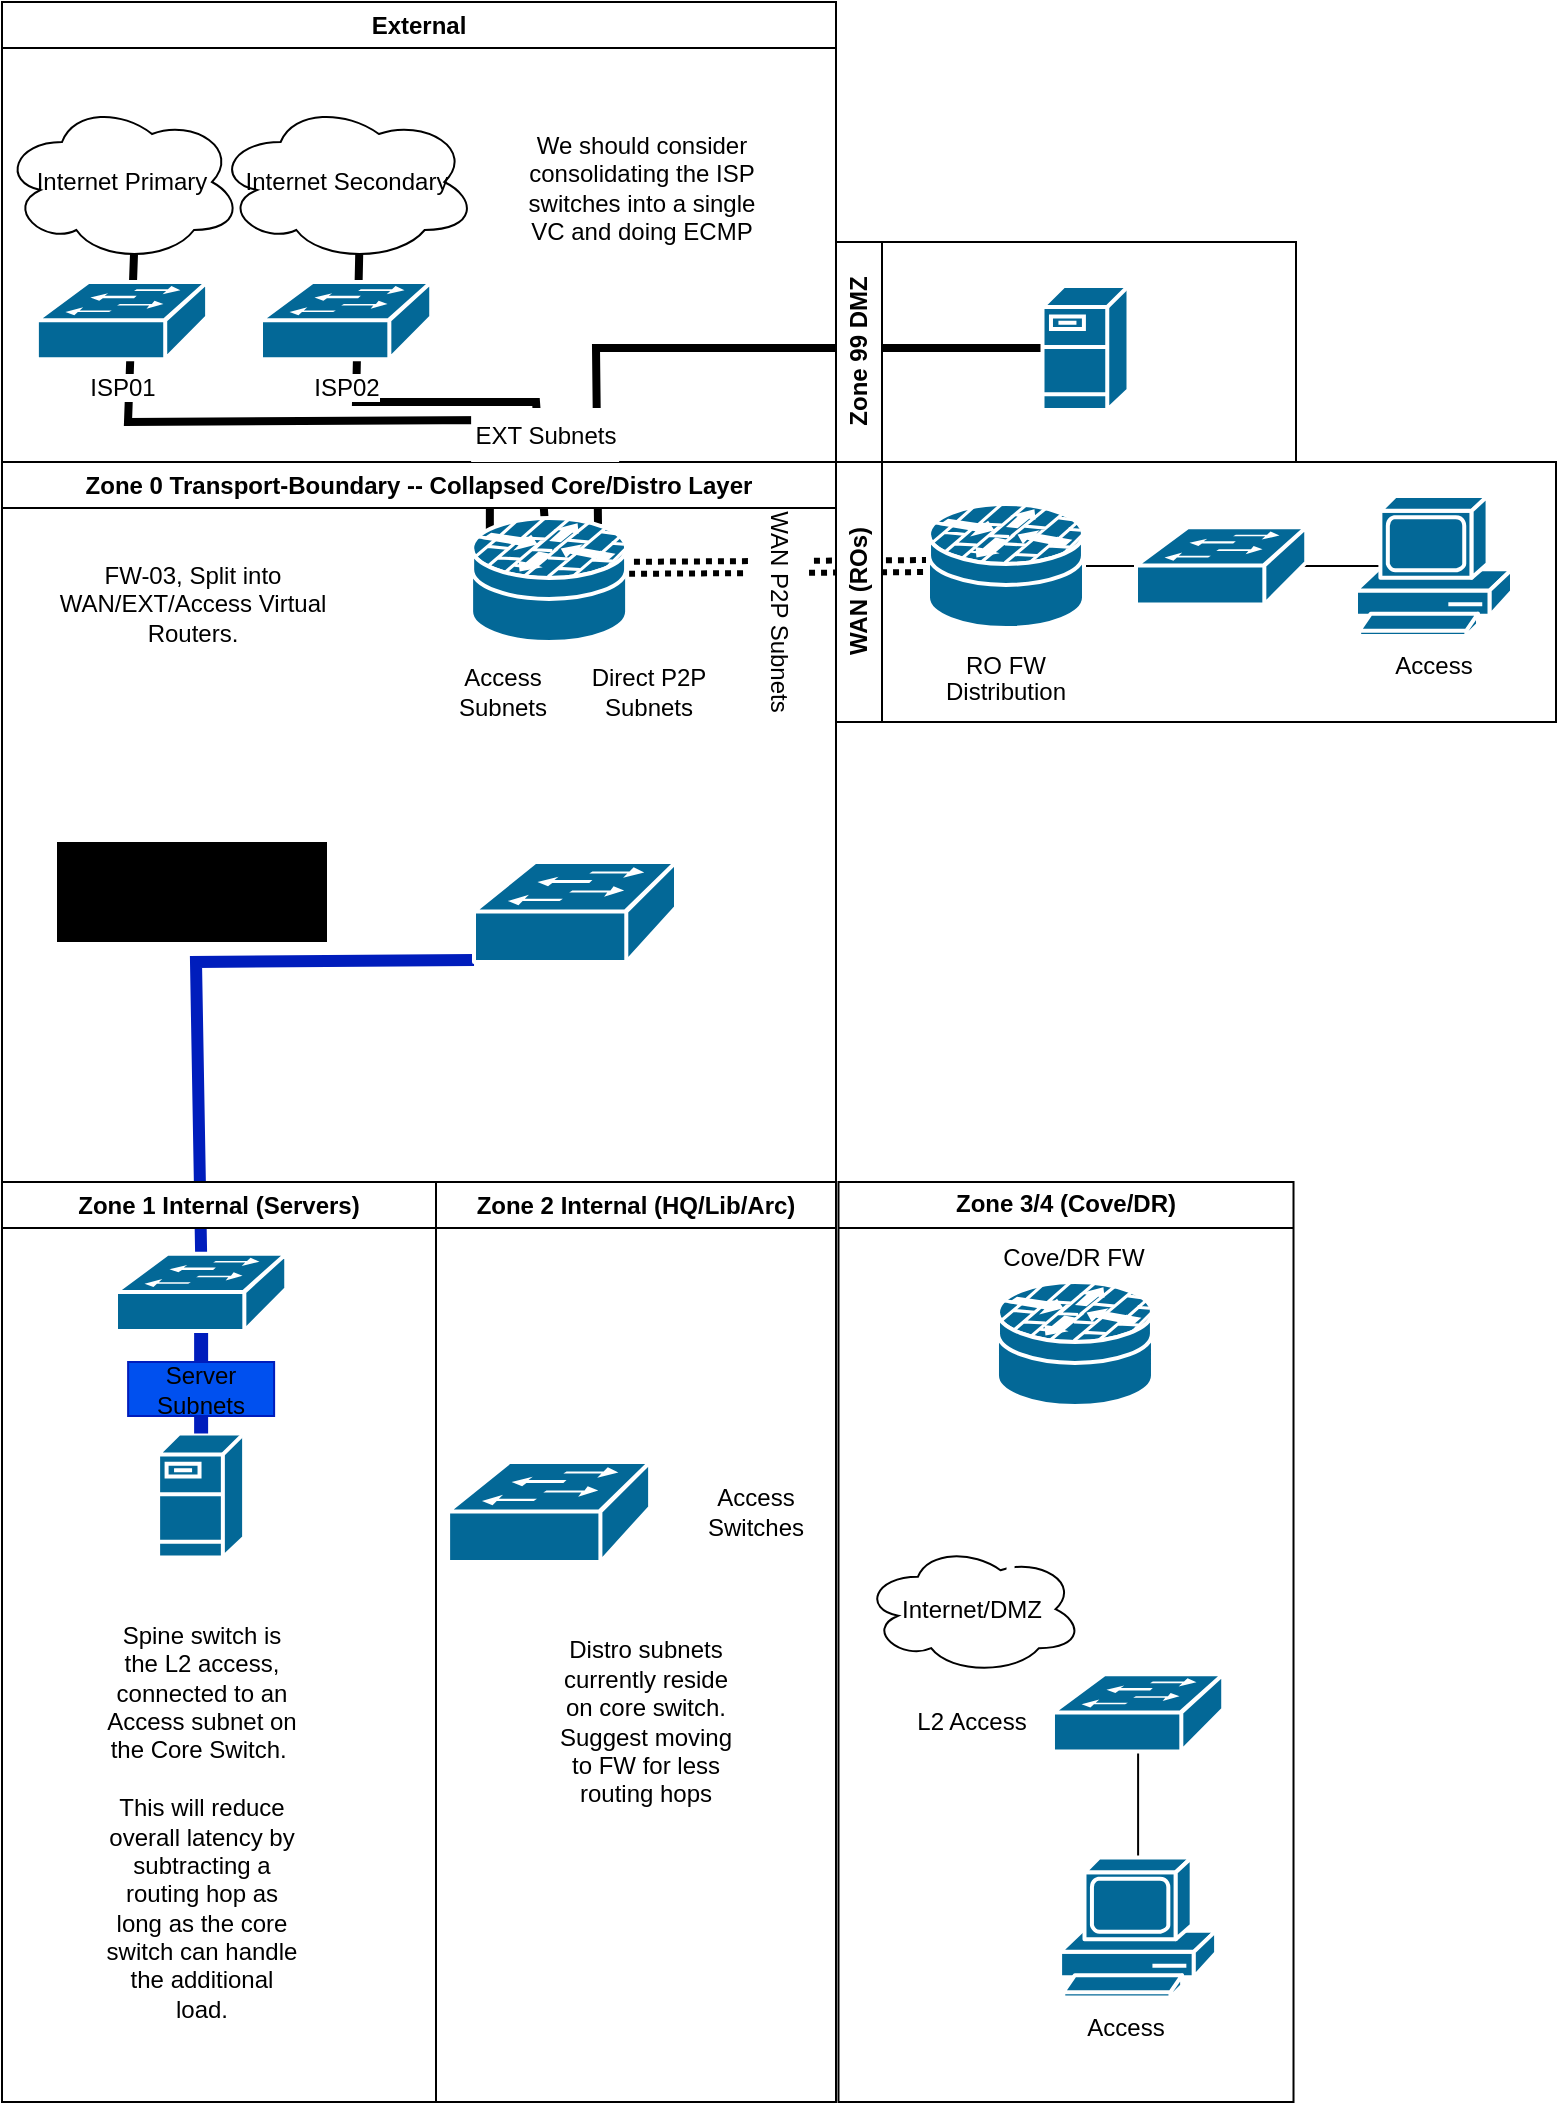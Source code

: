 <mxfile version="26.1.1" pages="2">
  <diagram name="L3 Topo" id="GOpjCKeXJividRKamB3C">
    <mxGraphModel dx="1674" dy="746" grid="1" gridSize="10" guides="1" tooltips="1" connect="1" arrows="1" fold="1" page="1" pageScale="1" pageWidth="850" pageHeight="1100" math="0" shadow="0">
      <root>
        <mxCell id="0" />
        <mxCell id="1" parent="0" />
        <mxCell id="b4gVF8QMprVjReMdnKNw-8" value="" style="rounded=0;orthogonalLoop=1;jettySize=auto;html=1;endArrow=none;startFill=0;entryX=0.55;entryY=0.95;entryDx=0;entryDy=0;entryPerimeter=0;strokeWidth=4;" edge="1" parent="1" source="XTu77mCVGWq_RQ6g_cSt-64" target="XTu77mCVGWq_RQ6g_cSt-61">
          <mxGeometry relative="1" as="geometry">
            <mxPoint x="277" y="120" as="targetPoint" />
            <Array as="points">
              <mxPoint x="270" y="200" />
              <mxPoint x="180" y="200" />
            </Array>
          </mxGeometry>
        </mxCell>
        <mxCell id="b4gVF8QMprVjReMdnKNw-6" value="" style="endArrow=none;html=1;rounded=0;entryX=0.55;entryY=0.95;entryDx=0;entryDy=0;entryPerimeter=0;exitX=0.12;exitY=0.09;exitDx=0;exitDy=0;exitPerimeter=0;strokeWidth=4;" edge="1" parent="1" source="XTu77mCVGWq_RQ6g_cSt-64" target="jJH2B-7xsKmhPhyJe4CN-2">
          <mxGeometry width="50" height="50" relative="1" as="geometry">
            <mxPoint x="280" y="310" as="sourcePoint" />
            <mxPoint x="330" y="260" as="targetPoint" />
            <Array as="points">
              <mxPoint x="247" y="209" />
              <mxPoint x="66" y="210" />
            </Array>
          </mxGeometry>
        </mxCell>
        <mxCell id="XTu77mCVGWq_RQ6g_cSt-40" value="" style="endArrow=none;html=1;rounded=0;exitX=0.5;exitY=0;exitDx=0;exitDy=0;exitPerimeter=0;entryX=0.5;entryY=1;entryDx=0;entryDy=0;entryPerimeter=0;strokeWidth=4;strokeColor=light-dark(#FFFFFF,#FFFF99);" parent="1" source="re71gaIuVMO5YuEKO1F2-12" target="XTu77mCVGWq_RQ6g_cSt-64" edge="1">
          <mxGeometry width="50" height="50" relative="1" as="geometry">
            <mxPoint x="276.06" y="550" as="sourcePoint" />
            <mxPoint x="276.34" y="320" as="targetPoint" />
          </mxGeometry>
        </mxCell>
        <mxCell id="jJH2B-7xsKmhPhyJe4CN-14" value="" style="endArrow=none;html=1;rounded=0;entryX=0;entryY=0.5;entryDx=0;entryDy=0;entryPerimeter=0;exitX=1;exitY=0;exitDx=0;exitDy=0;exitPerimeter=0;strokeWidth=4;" parent="1" target="jJH2B-7xsKmhPhyJe4CN-13" edge="1">
          <mxGeometry width="50" height="50" relative="1" as="geometry">
            <mxPoint x="301" y="261" as="sourcePoint" />
            <mxPoint x="350" y="320" as="targetPoint" />
            <Array as="points">
              <mxPoint x="300" y="173" />
            </Array>
          </mxGeometry>
        </mxCell>
        <mxCell id="jJH2B-7xsKmhPhyJe4CN-24" value="" style="endArrow=none;html=1;rounded=0;exitX=0;exitY=0.98;exitDx=0;exitDy=0;exitPerimeter=0;strokeWidth=6;strokeColor=#001DBC;entryX=0.5;entryY=0;entryDx=0;entryDy=0;entryPerimeter=0;fillColor=#0050ef;" parent="1" target="XTu77mCVGWq_RQ6g_cSt-53" edge="1" source="XTu77mCVGWq_RQ6g_cSt-58">
          <mxGeometry width="50" height="50" relative="1" as="geometry">
            <mxPoint x="251" y="283" as="sourcePoint" />
            <mxPoint x="180" y="650" as="targetPoint" />
            <Array as="points">
              <mxPoint x="100" y="480" />
            </Array>
          </mxGeometry>
        </mxCell>
        <mxCell id="XTu77mCVGWq_RQ6g_cSt-25" value="" style="endArrow=none;html=1;rounded=0;entryX=0.88;entryY=0.91;entryDx=0;entryDy=0;entryPerimeter=0;exitX=0;exitY=0.5;exitDx=0;exitDy=0;exitPerimeter=0;strokeWidth=4;strokeColor=light-dark(#FFFFFF,#99FF99);" parent="1" source="XTu77mCVGWq_RQ6g_cSt-31" target="XTu77mCVGWq_RQ6g_cSt-64" edge="1">
          <mxGeometry width="50" height="50" relative="1" as="geometry">
            <mxPoint x="496" y="676.5" as="sourcePoint" />
            <mxPoint x="305.64" y="426.2" as="targetPoint" />
            <Array as="points">
              <mxPoint x="310" y="670" />
            </Array>
          </mxGeometry>
        </mxCell>
        <mxCell id="XTu77mCVGWq_RQ6g_cSt-16" value="" style="endArrow=none;html=1;rounded=0;entryX=0;entryY=0.5;entryDx=0;entryDy=0;entryPerimeter=0;exitX=1;exitY=0.5;exitDx=0;exitDy=0;exitPerimeter=0;dashed=1;dashPattern=1 1;shape=link;strokeWidth=3;strokeColor=light-dark(#000000,#FF9999);" parent="1" edge="1">
          <mxGeometry width="50" height="50" relative="1" as="geometry">
            <mxPoint x="301" y="283" as="sourcePoint" />
            <mxPoint x="469.5" y="282" as="targetPoint" />
          </mxGeometry>
        </mxCell>
        <mxCell id="jJH2B-7xsKmhPhyJe4CN-4" value="External" style="swimlane;whiteSpace=wrap;html=1;" parent="1" vertex="1">
          <mxGeometry x="3" width="417" height="230" as="geometry" />
        </mxCell>
        <mxCell id="jJH2B-7xsKmhPhyJe4CN-2" value="Internet Primary" style="ellipse;shape=cloud;whiteSpace=wrap;html=1;" parent="jJH2B-7xsKmhPhyJe4CN-4" vertex="1">
          <mxGeometry y="50" width="120" height="80" as="geometry" />
        </mxCell>
        <mxCell id="XTu77mCVGWq_RQ6g_cSt-61" value="Internet Secondary" style="ellipse;shape=cloud;whiteSpace=wrap;html=1;" parent="jJH2B-7xsKmhPhyJe4CN-4" vertex="1">
          <mxGeometry x="106.56" y="50" width="131" height="80" as="geometry" />
        </mxCell>
        <mxCell id="b4gVF8QMprVjReMdnKNw-4" value="&lt;span style=&quot;background-color: light-dark(#ffffff, var(--ge-dark-color, #121212));&quot;&gt;ISP01&lt;/span&gt;" style="shape=mxgraph.cisco.switches.workgroup_switch;sketch=0;html=1;pointerEvents=1;dashed=0;fillColor=#036897;strokeColor=#ffffff;strokeWidth=2;verticalLabelPosition=bottom;verticalAlign=top;align=center;outlineConnect=0;" vertex="1" parent="jJH2B-7xsKmhPhyJe4CN-4">
          <mxGeometry x="17.44" y="140.0" width="85.12" height="38.63" as="geometry" />
        </mxCell>
        <mxCell id="b4gVF8QMprVjReMdnKNw-7" value="&lt;span style=&quot;background-color: light-dark(#ffffff, var(--ge-dark-color, #121212));&quot;&gt;ISP02&lt;/span&gt;" style="shape=mxgraph.cisco.switches.workgroup_switch;sketch=0;html=1;pointerEvents=1;dashed=0;fillColor=#036897;strokeColor=#ffffff;strokeWidth=2;verticalLabelPosition=bottom;verticalAlign=top;align=center;outlineConnect=0;" vertex="1" parent="jJH2B-7xsKmhPhyJe4CN-4">
          <mxGeometry x="129.5" y="140.0" width="85.12" height="38.63" as="geometry" />
        </mxCell>
        <mxCell id="b4gVF8QMprVjReMdnKNw-9" value="We should consider consolidating the ISP switches into a single VC and doing ECMP" style="text;html=1;align=center;verticalAlign=middle;whiteSpace=wrap;rounded=0;" vertex="1" parent="jJH2B-7xsKmhPhyJe4CN-4">
          <mxGeometry x="260" y="50" width="120" height="85" as="geometry" />
        </mxCell>
        <mxCell id="jJH2B-7xsKmhPhyJe4CN-8" value="Zone 0 Transport-Boundary -- Collapsed Core/Distro Layer" style="swimlane;whiteSpace=wrap;html=1;" parent="1" vertex="1">
          <mxGeometry x="3" y="230" width="417" height="360" as="geometry" />
        </mxCell>
        <mxCell id="jJH2B-7xsKmhPhyJe4CN-9" value="FW-03, Split into WAN/EXT/Access Virtual Routers." style="text;html=1;align=center;verticalAlign=middle;whiteSpace=wrap;rounded=0;fillColor=default;" parent="jJH2B-7xsKmhPhyJe4CN-8" vertex="1">
          <mxGeometry x="17.5" y="31" width="155" height="79" as="geometry" />
        </mxCell>
        <mxCell id="re71gaIuVMO5YuEKO1F2-9" value="&lt;font style=&quot;color: light-dark(rgb(0, 0, 0), rgb(3, 3, 3));&quot;&gt;WAN P2P Subnets&lt;/font&gt;" style="text;html=1;align=center;verticalAlign=middle;whiteSpace=wrap;rounded=0;fillColor=light-dark(#FFFFFF,#FF9999);fillStyle=solid;rotation=90;" parent="jJH2B-7xsKmhPhyJe4CN-8" vertex="1">
          <mxGeometry x="337" y="60" width="103" height="30" as="geometry" />
        </mxCell>
        <mxCell id="XTu77mCVGWq_RQ6g_cSt-42" value="&lt;font style=&quot;color: light-dark(rgb(0, 0, 0), rgb(0, 0, 0));&quot;&gt;Access Subnets&lt;/font&gt;" style="text;html=1;align=center;verticalAlign=middle;whiteSpace=wrap;rounded=0;fillColor=light-dark(#FFFFFF,#FFFF99);" parent="jJH2B-7xsKmhPhyJe4CN-8" vertex="1">
          <mxGeometry x="214" y="100" width="73" height="30" as="geometry" />
        </mxCell>
        <mxCell id="XTu77mCVGWq_RQ6g_cSt-52" value="&lt;font style=&quot;color: light-dark(rgb(0, 0, 0), rgb(0, 0, 0));&quot;&gt;Direct P2P Subnets&lt;/font&gt;" style="text;html=1;align=center;verticalAlign=middle;whiteSpace=wrap;rounded=0;fillColor=light-dark(#FFFFFF,#99FF99);" parent="jJH2B-7xsKmhPhyJe4CN-8" vertex="1">
          <mxGeometry x="287" y="100" width="73" height="30" as="geometry" />
        </mxCell>
        <mxCell id="XTu77mCVGWq_RQ6g_cSt-58" value="" style="shape=mxgraph.cisco.switches.workgroup_switch;sketch=0;html=1;pointerEvents=1;dashed=0;fillColor=#036897;strokeColor=#ffffff;strokeWidth=2;verticalLabelPosition=bottom;verticalAlign=top;align=center;outlineConnect=0;" parent="jJH2B-7xsKmhPhyJe4CN-8" vertex="1">
          <mxGeometry x="236" y="200" width="101" height="50" as="geometry" />
        </mxCell>
        <mxCell id="XTu77mCVGWq_RQ6g_cSt-64" value="" style="shape=mxgraph.cisco.security.router_firewall;sketch=0;html=1;pointerEvents=1;dashed=0;fillColor=#036897;strokeColor=#ffffff;strokeWidth=2;verticalLabelPosition=bottom;verticalAlign=top;align=center;outlineConnect=0;" parent="jJH2B-7xsKmhPhyJe4CN-8" vertex="1">
          <mxGeometry x="234.56" y="28" width="78" height="62" as="geometry" />
        </mxCell>
        <mxCell id="jJH2B-7xsKmhPhyJe4CN-26" value="Core Switch is fully L2. Spine keeps 80G uplink through LAG." style="text;html=1;align=center;verticalAlign=middle;whiteSpace=wrap;rounded=0;fillColor=light-dark(#000000,#030303);fillStyle=solid;" parent="jJH2B-7xsKmhPhyJe4CN-8" vertex="1">
          <mxGeometry x="27.5" y="190" width="135" height="50" as="geometry" />
        </mxCell>
        <mxCell id="jJH2B-7xsKmhPhyJe4CN-10" value="Zone 99 DMZ" style="swimlane;horizontal=0;whiteSpace=wrap;html=1;flipH=1;flipV=0;direction=west;" parent="1" vertex="1">
          <mxGeometry x="420" y="120" width="230" height="110" as="geometry" />
        </mxCell>
        <mxCell id="jJH2B-7xsKmhPhyJe4CN-13" value="" style="shape=mxgraph.cisco.servers.fileserver;sketch=0;html=1;pointerEvents=1;dashed=0;fillColor=#036897;strokeColor=#ffffff;strokeWidth=2;verticalLabelPosition=bottom;verticalAlign=top;align=center;outlineConnect=0;" parent="jJH2B-7xsKmhPhyJe4CN-10" vertex="1">
          <mxGeometry x="103.25" y="22" width="43" height="62" as="geometry" />
        </mxCell>
        <mxCell id="jJH2B-7xsKmhPhyJe4CN-18" value="Zone 2 Internal (HQ/Lib/Arc)" style="swimlane;whiteSpace=wrap;html=1;" parent="1" vertex="1">
          <mxGeometry x="220" y="590" width="200" height="460" as="geometry">
            <mxRectangle x="220" y="590" width="190" height="30" as="alternateBounds" />
          </mxGeometry>
        </mxCell>
        <mxCell id="jJH2B-7xsKmhPhyJe4CN-28" value="Access Switches" style="text;html=1;align=center;verticalAlign=middle;whiteSpace=wrap;rounded=0;" parent="jJH2B-7xsKmhPhyJe4CN-18" vertex="1">
          <mxGeometry x="130" y="150" width="60" height="30" as="geometry" />
        </mxCell>
        <mxCell id="re71gaIuVMO5YuEKO1F2-12" value="" style="shape=mxgraph.cisco.switches.workgroup_switch;sketch=0;html=1;pointerEvents=1;dashed=0;fillColor=#036897;strokeColor=#ffffff;strokeWidth=2;verticalLabelPosition=bottom;verticalAlign=top;align=center;outlineConnect=0;" parent="jJH2B-7xsKmhPhyJe4CN-18" vertex="1">
          <mxGeometry x="6.06" y="140" width="101" height="50" as="geometry" />
        </mxCell>
        <mxCell id="XTu77mCVGWq_RQ6g_cSt-56" value="Distro subnets currently reside on core switch. Suggest moving to FW for less routing hops" style="text;html=1;align=center;verticalAlign=middle;whiteSpace=wrap;rounded=0;" parent="jJH2B-7xsKmhPhyJe4CN-18" vertex="1">
          <mxGeometry x="55" y="210" width="100" height="120" as="geometry" />
        </mxCell>
        <mxCell id="jJH2B-7xsKmhPhyJe4CN-41" value="Zone 3/4 (Cove/DR)" style="swimlane;horizontal=0;whiteSpace=wrap;html=1;startSize=23;rotation=90;" parent="1" vertex="1">
          <mxGeometry x="305" y="706.24" width="460" height="227.51" as="geometry" />
        </mxCell>
        <mxCell id="re71gaIuVMO5YuEKO1F2-5" value="Cove/DR FW" style="text;html=1;align=center;verticalAlign=middle;whiteSpace=wrap;rounded=0;rotation=0;" parent="jJH2B-7xsKmhPhyJe4CN-41" vertex="1">
          <mxGeometry x="174.49" y="-93.5" width="120" height="30" as="geometry" />
        </mxCell>
        <mxCell id="XTu77mCVGWq_RQ6g_cSt-9" value="Internet/DMZ" style="ellipse;shape=cloud;whiteSpace=wrap;html=1;rotation=0;" parent="jJH2B-7xsKmhPhyJe4CN-41" vertex="1">
          <mxGeometry x="128.49" y="64.86" width="110" height="65" as="geometry" />
        </mxCell>
        <mxCell id="XTu77mCVGWq_RQ6g_cSt-10" value="" style="endArrow=none;html=1;rounded=0;entryX=0.625;entryY=0.2;entryDx=0;entryDy=0;entryPerimeter=0;exitX=0.12;exitY=0.91;exitDx=0;exitDy=0;exitPerimeter=0;strokeWidth=4;strokeColor=light-dark(#FFFFFF,#FFFF99);" parent="jJH2B-7xsKmhPhyJe4CN-41" source="XTu77mCVGWq_RQ6g_cSt-31" edge="1">
          <mxGeometry width="50" height="50" relative="1" as="geometry">
            <mxPoint x="203.85" y="-10.8" as="sourcePoint" />
            <mxPoint x="202.24" y="77.86" as="targetPoint" />
          </mxGeometry>
        </mxCell>
        <mxCell id="XTu77mCVGWq_RQ6g_cSt-27" value="" style="endArrow=none;html=1;rounded=0;entryX=0.88;entryY=0.91;entryDx=0;entryDy=0;entryPerimeter=0;exitX=0.5;exitY=0;exitDx=0;exitDy=0;exitPerimeter=0;strokeWidth=4;strokeColor=light-dark(#FFFFFF,#FFFF99);" parent="jJH2B-7xsKmhPhyJe4CN-41" source="XTu77mCVGWq_RQ6g_cSt-55" target="XTu77mCVGWq_RQ6g_cSt-31" edge="1">
          <mxGeometry width="50" height="50" relative="1" as="geometry">
            <mxPoint x="262.49" y="121.49" as="sourcePoint" />
            <mxPoint x="263.13" y="-10.8" as="targetPoint" />
          </mxGeometry>
        </mxCell>
        <mxCell id="XTu77mCVGWq_RQ6g_cSt-28" value="" style="endArrow=none;html=1;rounded=0;entryX=0.5;entryY=0.98;entryDx=0;entryDy=0;entryPerimeter=0;exitX=0.5;exitY=0;exitDx=0;exitDy=0;exitPerimeter=0;" parent="jJH2B-7xsKmhPhyJe4CN-41" source="XTu77mCVGWq_RQ6g_cSt-32" target="XTu77mCVGWq_RQ6g_cSt-55" edge="1">
          <mxGeometry width="50" height="50" relative="1" as="geometry">
            <mxPoint x="262.49" y="235.49" as="sourcePoint" />
            <mxPoint x="262.49" y="185.49" as="targetPoint" />
          </mxGeometry>
        </mxCell>
        <mxCell id="XTu77mCVGWq_RQ6g_cSt-31" value="" style="shape=mxgraph.cisco.security.router_firewall;sketch=0;html=1;pointerEvents=1;dashed=0;fillColor=#036897;strokeColor=#ffffff;strokeWidth=2;verticalLabelPosition=bottom;verticalAlign=top;align=center;outlineConnect=0;" parent="jJH2B-7xsKmhPhyJe4CN-41" vertex="1">
          <mxGeometry x="195.49" y="-66.25" width="78" height="62" as="geometry" />
        </mxCell>
        <mxCell id="XTu77mCVGWq_RQ6g_cSt-32" value="" style="shape=mxgraph.cisco.computers_and_peripherals.pc;html=1;pointerEvents=1;dashed=0;fillColor=#036897;strokeColor=#ffffff;strokeWidth=2;verticalLabelPosition=bottom;verticalAlign=top;align=center;outlineConnect=0;" parent="jJH2B-7xsKmhPhyJe4CN-41" vertex="1">
          <mxGeometry x="227.05" y="221.49" width="78" height="70" as="geometry" />
        </mxCell>
        <mxCell id="XTu77mCVGWq_RQ6g_cSt-33" value="Access" style="text;html=1;align=center;verticalAlign=middle;whiteSpace=wrap;rounded=0;" parent="jJH2B-7xsKmhPhyJe4CN-41" vertex="1">
          <mxGeometry x="230.49" y="291.49" width="60" height="30" as="geometry" />
        </mxCell>
        <mxCell id="XTu77mCVGWq_RQ6g_cSt-36" value="L2 Access" style="text;html=1;align=center;verticalAlign=middle;whiteSpace=wrap;rounded=0;" parent="jJH2B-7xsKmhPhyJe4CN-41" vertex="1">
          <mxGeometry x="153.49" y="138.49" width="60" height="30" as="geometry" />
        </mxCell>
        <mxCell id="XTu77mCVGWq_RQ6g_cSt-55" value="" style="shape=mxgraph.cisco.switches.workgroup_switch;sketch=0;html=1;pointerEvents=1;dashed=0;fillColor=#036897;strokeColor=#ffffff;strokeWidth=2;verticalLabelPosition=bottom;verticalAlign=top;align=center;outlineConnect=0;" parent="jJH2B-7xsKmhPhyJe4CN-41" vertex="1">
          <mxGeometry x="223.49" y="129.86" width="85.12" height="38.63" as="geometry" />
        </mxCell>
        <mxCell id="XTu77mCVGWq_RQ6g_cSt-11" value="WAN (ROs)" style="swimlane;horizontal=0;whiteSpace=wrap;html=1;flipH=1;flipV=0;direction=west;startSize=23;" parent="1" vertex="1">
          <mxGeometry x="420" y="230" width="360" height="130" as="geometry" />
        </mxCell>
        <mxCell id="XTu77mCVGWq_RQ6g_cSt-13" value="RO FW" style="text;html=1;align=center;verticalAlign=middle;whiteSpace=wrap;rounded=0;" parent="XTu77mCVGWq_RQ6g_cSt-11" vertex="1">
          <mxGeometry x="44.5" y="87" width="80" height="30" as="geometry" />
        </mxCell>
        <mxCell id="XTu77mCVGWq_RQ6g_cSt-22" value="" style="endArrow=none;html=1;rounded=0;entryX=0;entryY=0.5;entryDx=0;entryDy=0;entryPerimeter=0;exitX=1;exitY=0.5;exitDx=0;exitDy=0;exitPerimeter=0;" parent="XTu77mCVGWq_RQ6g_cSt-11" edge="1">
          <mxGeometry width="50" height="50" relative="1" as="geometry">
            <mxPoint x="109.5" y="52" as="sourcePoint" />
            <mxPoint x="149.5" y="52" as="targetPoint" />
          </mxGeometry>
        </mxCell>
        <mxCell id="XTu77mCVGWq_RQ6g_cSt-24" value="" style="endArrow=none;html=1;rounded=0;entryX=0.16;entryY=0.5;entryDx=0;entryDy=0;entryPerimeter=0;" parent="XTu77mCVGWq_RQ6g_cSt-11" target="XTu77mCVGWq_RQ6g_cSt-34" edge="1">
          <mxGeometry width="50" height="50" relative="1" as="geometry">
            <mxPoint x="213.5" y="52" as="sourcePoint" />
            <mxPoint x="267.18" y="52.5" as="targetPoint" />
          </mxGeometry>
        </mxCell>
        <mxCell id="XTu77mCVGWq_RQ6g_cSt-29" value="Distribution" style="text;html=1;align=center;verticalAlign=middle;whiteSpace=wrap;rounded=0;" parent="XTu77mCVGWq_RQ6g_cSt-11" vertex="1">
          <mxGeometry x="54.5" y="100" width="60" height="30" as="geometry" />
        </mxCell>
        <mxCell id="XTu77mCVGWq_RQ6g_cSt-34" value="" style="shape=mxgraph.cisco.computers_and_peripherals.pc;html=1;pointerEvents=1;dashed=0;fillColor=#036897;strokeColor=#ffffff;strokeWidth=2;verticalLabelPosition=bottom;verticalAlign=top;align=center;outlineConnect=0;" parent="XTu77mCVGWq_RQ6g_cSt-11" vertex="1">
          <mxGeometry x="260" y="17" width="78" height="70" as="geometry" />
        </mxCell>
        <mxCell id="XTu77mCVGWq_RQ6g_cSt-35" value="Access" style="text;html=1;align=center;verticalAlign=middle;whiteSpace=wrap;rounded=0;" parent="XTu77mCVGWq_RQ6g_cSt-11" vertex="1">
          <mxGeometry x="269" y="87" width="60" height="30" as="geometry" />
        </mxCell>
        <mxCell id="XTu77mCVGWq_RQ6g_cSt-65" value="" style="shape=mxgraph.cisco.security.router_firewall;sketch=0;html=1;pointerEvents=1;dashed=0;fillColor=#036897;strokeColor=#ffffff;strokeWidth=2;verticalLabelPosition=bottom;verticalAlign=top;align=center;outlineConnect=0;" parent="XTu77mCVGWq_RQ6g_cSt-11" vertex="1">
          <mxGeometry x="46" y="21" width="78" height="62" as="geometry" />
        </mxCell>
        <mxCell id="XTu77mCVGWq_RQ6g_cSt-66" value="" style="shape=mxgraph.cisco.switches.workgroup_switch;sketch=0;html=1;pointerEvents=1;dashed=0;fillColor=#036897;strokeColor=#ffffff;strokeWidth=2;verticalLabelPosition=bottom;verticalAlign=top;align=center;outlineConnect=0;" parent="XTu77mCVGWq_RQ6g_cSt-11" vertex="1">
          <mxGeometry x="150.0" y="32.68" width="85.12" height="38.63" as="geometry" />
        </mxCell>
        <mxCell id="XTu77mCVGWq_RQ6g_cSt-63" value="&lt;font style=&quot;color: light-dark(rgb(0, 0, 0), rgb(3, 3, 3));&quot;&gt;EXT Subnets&lt;/font&gt;" style="text;html=1;align=center;verticalAlign=middle;whiteSpace=wrap;rounded=0;fillColor=light-dark(#FFFFFF,#FFFFFF);" parent="1" vertex="1">
          <mxGeometry x="237.56" y="203" width="74" height="27" as="geometry" />
        </mxCell>
        <mxCell id="VD-ZW-kXbVsodiuHJE6c-2" value="Zone 1 Internal (Servers)" style="swimlane;whiteSpace=wrap;html=1;" vertex="1" parent="1">
          <mxGeometry x="3" y="590" width="217" height="460" as="geometry">
            <mxRectangle x="220" y="590" width="190" height="30" as="alternateBounds" />
          </mxGeometry>
        </mxCell>
        <mxCell id="jJH2B-7xsKmhPhyJe4CN-16" value="" style="shape=mxgraph.cisco.servers.fileserver;sketch=0;html=1;pointerEvents=1;dashed=0;fillColor=#036897;strokeColor=#ffffff;strokeWidth=2;verticalLabelPosition=bottom;verticalAlign=top;align=center;outlineConnect=0;rotation=0;" parent="VD-ZW-kXbVsodiuHJE6c-2" vertex="1">
          <mxGeometry x="78.06" y="125.7" width="43" height="62" as="geometry" />
        </mxCell>
        <mxCell id="re71gaIuVMO5YuEKO1F2-17" value="" style="edgeStyle=orthogonalEdgeStyle;rounded=0;orthogonalLoop=1;jettySize=auto;html=1;endArrow=none;startFill=0;entryX=0.5;entryY=0.98;entryDx=0;entryDy=0;entryPerimeter=0;strokeWidth=7;fillColor=#0050ef;strokeColor=#001DBC;" parent="VD-ZW-kXbVsodiuHJE6c-2" source="jJH2B-7xsKmhPhyJe4CN-16" target="XTu77mCVGWq_RQ6g_cSt-53" edge="1">
          <mxGeometry relative="1" as="geometry">
            <mxPoint x="102.12" y="79.33" as="targetPoint" />
            <mxPoint x="-297.38" y="1036.33" as="sourcePoint" />
          </mxGeometry>
        </mxCell>
        <mxCell id="XTu77mCVGWq_RQ6g_cSt-53" value="" style="shape=mxgraph.cisco.switches.workgroup_switch;sketch=0;html=1;pointerEvents=1;dashed=0;fillColor=#036897;strokeColor=#ffffff;strokeWidth=2;verticalLabelPosition=bottom;verticalAlign=top;align=center;outlineConnect=0;" parent="VD-ZW-kXbVsodiuHJE6c-2" vertex="1">
          <mxGeometry x="57.0" y="35.84" width="85.12" height="38.63" as="geometry" />
        </mxCell>
        <mxCell id="jJH2B-7xsKmhPhyJe4CN-37" value="Spine switch is the L2 access, connected to an Access subnet on the Core Switch.&amp;nbsp;&lt;div&gt;&lt;br&gt;&lt;/div&gt;&lt;div&gt;This will reduce overall latency by subtracting a routing hop as long as the core switch can handle the additional load.&lt;/div&gt;" style="text;html=1;align=center;verticalAlign=middle;whiteSpace=wrap;rounded=0;" parent="VD-ZW-kXbVsodiuHJE6c-2" vertex="1">
          <mxGeometry x="49.56" y="215.84" width="100" height="208.32" as="geometry" />
        </mxCell>
        <mxCell id="XTu77mCVGWq_RQ6g_cSt-60" value="&lt;font style=&quot;color: light-dark(rgb(0, 0, 0), rgb(0, 0, 0));&quot;&gt;Server Subnets&lt;/font&gt;" style="text;html=1;align=center;verticalAlign=middle;whiteSpace=wrap;rounded=0;fillColor=#0050ef;fontColor=#ffffff;strokeColor=#001DBC;rotation=0;" parent="VD-ZW-kXbVsodiuHJE6c-2" vertex="1">
          <mxGeometry x="63.06" y="90" width="73" height="27" as="geometry" />
        </mxCell>
      </root>
    </mxGraphModel>
  </diagram>
  <diagram id="omkMXJsfDcd_D2TGf_Po" name="OSPF Topo">
    <mxGraphModel dx="1674" dy="746" grid="1" gridSize="10" guides="1" tooltips="1" connect="1" arrows="1" fold="1" page="1" pageScale="1" pageWidth="850" pageHeight="1100" math="0" shadow="0">
      <root>
        <mxCell id="0" />
        <mxCell id="1" parent="0" />
      </root>
    </mxGraphModel>
  </diagram>
</mxfile>
